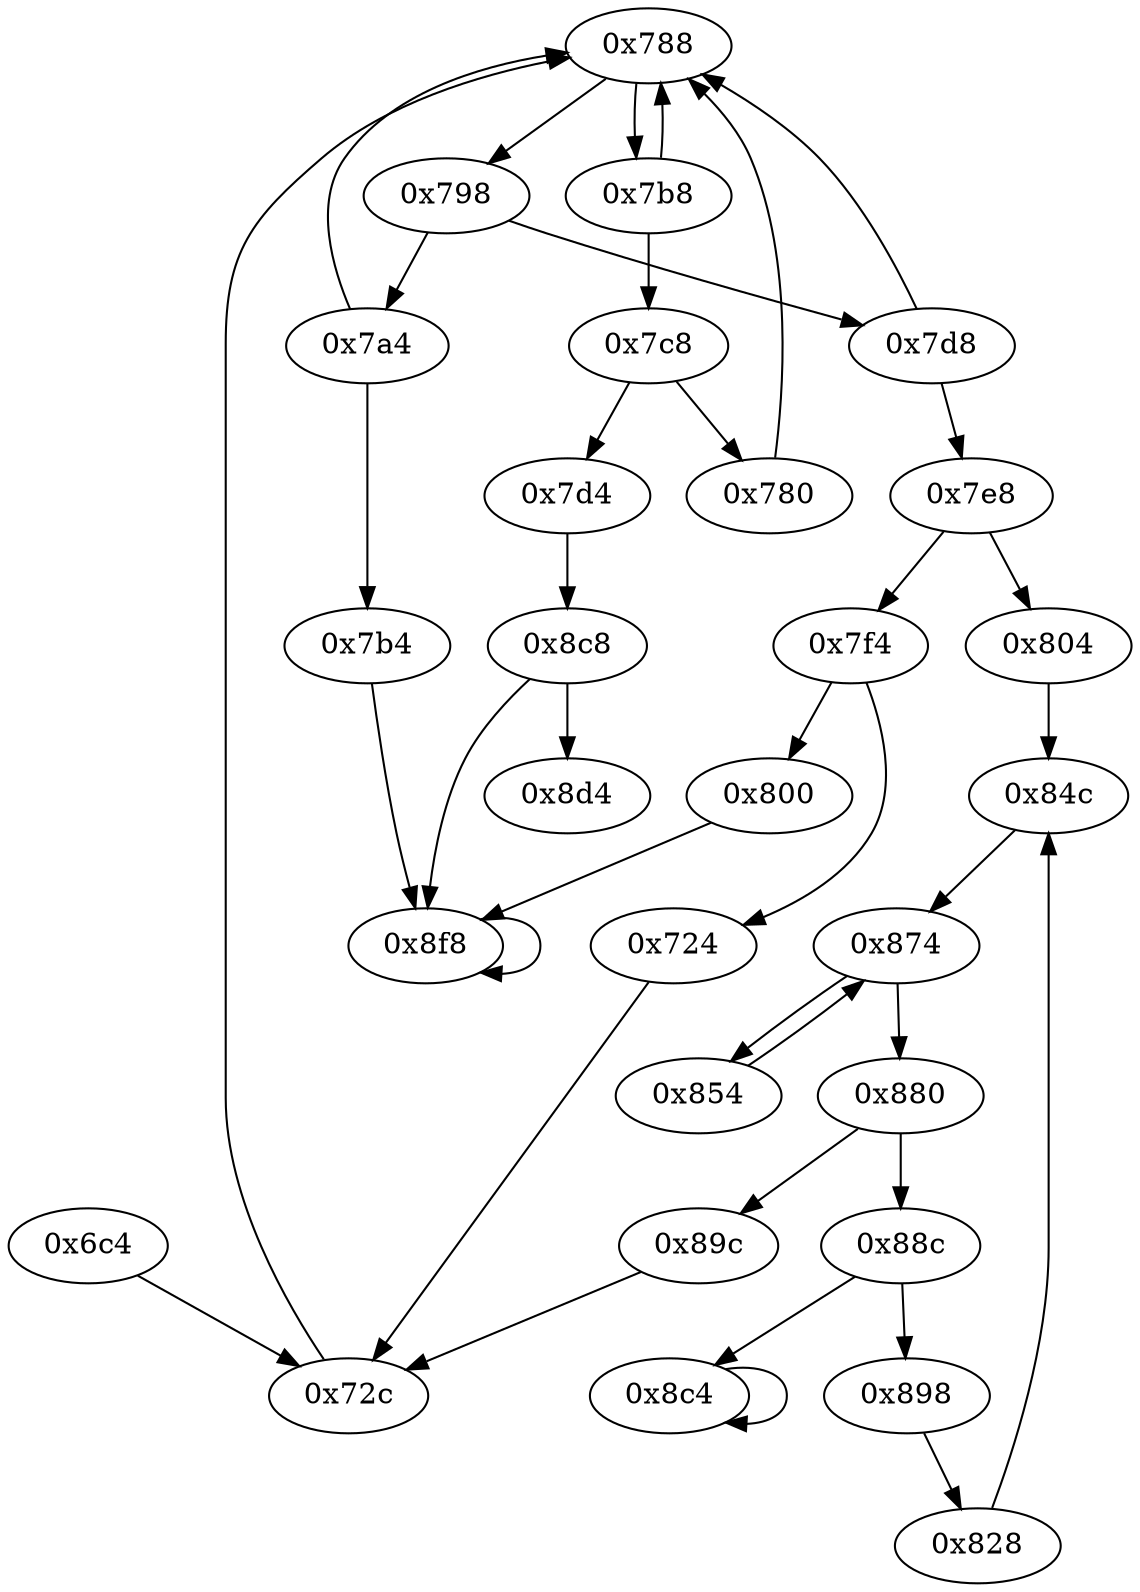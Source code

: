 digraph "" {
	"0x788"	 [opcode="[u'mov', u'ldr', u'cmp', u'b']"];
	"0x798"	 [opcode="[u'ldr', u'cmp', u'b']"];
	"0x788" -> "0x798";
	"0x7b8"	 [opcode="[u'ldr', u'cmp', u'mov', u'b']"];
	"0x788" -> "0x7b8";
	"0x780"	 [opcode="[u'str', u'mov']"];
	"0x780" -> "0x788";
	"0x89c"	 [opcode="[u'ldr', u'ldr', u'bl', u'ldr', u'ldr', u'ldr', u'mov', u'mvn', u'add', u'b']"];
	"0x72c"	 [opcode="[u'ldr', u'add', u'sub', u'sub', u'mul', u'ldr', u'eor', u'tst', u'mov', u'mov', u'cmp', u'mov', u'mov', u'eor', u'and', u'ldr', \
u'orr', u'mov', u'mov', u'mov', u'b']"];
	"0x89c" -> "0x72c";
	"0x8f8"	 [opcode="[u'b']"];
	"0x8f8" -> "0x8f8";
	"0x7a4"	 [opcode="[u'ldr', u'cmp', u'mov', u'b']"];
	"0x7a4" -> "0x788";
	"0x7b4"	 [opcode="[u'b']"];
	"0x7a4" -> "0x7b4";
	"0x7c8"	 [opcode="[u'ldr', u'cmp', u'b']"];
	"0x7c8" -> "0x780";
	"0x7d4"	 [opcode="[u'b']"];
	"0x7c8" -> "0x7d4";
	"0x8d4"	 [opcode="[u'ldr', u'ldr', u'ldr', u'ldr', u'ldr', u'sub', u'sub', u'pop']"];
	"0x804"	 [opcode="[u'bl', u'bl', u'ldr', u'mov', u'mov', u'ldr', u'ldrb', u'mov', u'b']"];
	"0x84c"	 [opcode="[u'ldr', u'b']"];
	"0x804" -> "0x84c";
	"0x7e8"	 [opcode="[u'ldr', u'cmp', u'b']"];
	"0x7e8" -> "0x804";
	"0x7f4"	 [opcode="[u'ldr', u'cmp', u'b']"];
	"0x7e8" -> "0x7f4";
	"0x6c4"	 [opcode="[u'push', u'add', u'sub', u'str', u'ldr', u'cmp', u'ldr', u'ldr', u'mvn', u'add', u'ldr', u'ldr', u'str', u'ldr', u'ldr', u'ldr', \
u'ldr', u'ldr', u'ldr', u'mov', u'ldr', u'add', u'str', u'b']"];
	"0x6c4" -> "0x72c";
	"0x828"	 [opcode="[u'ldr', u'ldr', u'add', u'ldr', u'ldr', u'sub', u'add', u'add', u'ldr']"];
	"0x828" -> "0x84c";
	"0x880"	 [opcode="[u'ldr', u'cmp', u'b']"];
	"0x880" -> "0x89c";
	"0x88c"	 [opcode="[u'ldr', u'cmp', u'b']"];
	"0x880" -> "0x88c";
	"0x72c" -> "0x788";
	"0x798" -> "0x7a4";
	"0x7d8"	 [opcode="[u'ldr', u'cmp', u'mov', u'b']"];
	"0x798" -> "0x7d8";
	"0x898"	 [opcode="[u'b']"];
	"0x88c" -> "0x898";
	"0x8c4"	 [opcode="[u'b']"];
	"0x88c" -> "0x8c4";
	"0x7b8" -> "0x788";
	"0x7b8" -> "0x7c8";
	"0x874"	 [opcode="[u'ldr', u'cmp', u'b']"];
	"0x874" -> "0x880";
	"0x854"	 [opcode="[u'str', u'str', u'str', u'ldr', u'ldr', u'ldr', u'cmp', u'mov']"];
	"0x874" -> "0x854";
	"0x898" -> "0x828";
	"0x8c4" -> "0x8c4";
	"0x7b4" -> "0x8f8";
	"0x800"	 [opcode="[u'b']"];
	"0x800" -> "0x8f8";
	"0x7f4" -> "0x800";
	"0x724"	 [opcode="[u'ldr', u'mov']"];
	"0x7f4" -> "0x724";
	"0x7d8" -> "0x788";
	"0x7d8" -> "0x7e8";
	"0x8c8"	 [opcode="[u'ldr', u'cmp', u'b']"];
	"0x7d4" -> "0x8c8";
	"0x724" -> "0x72c";
	"0x854" -> "0x874";
	"0x8c8" -> "0x8f8";
	"0x8c8" -> "0x8d4";
	"0x84c" -> "0x874";
}
